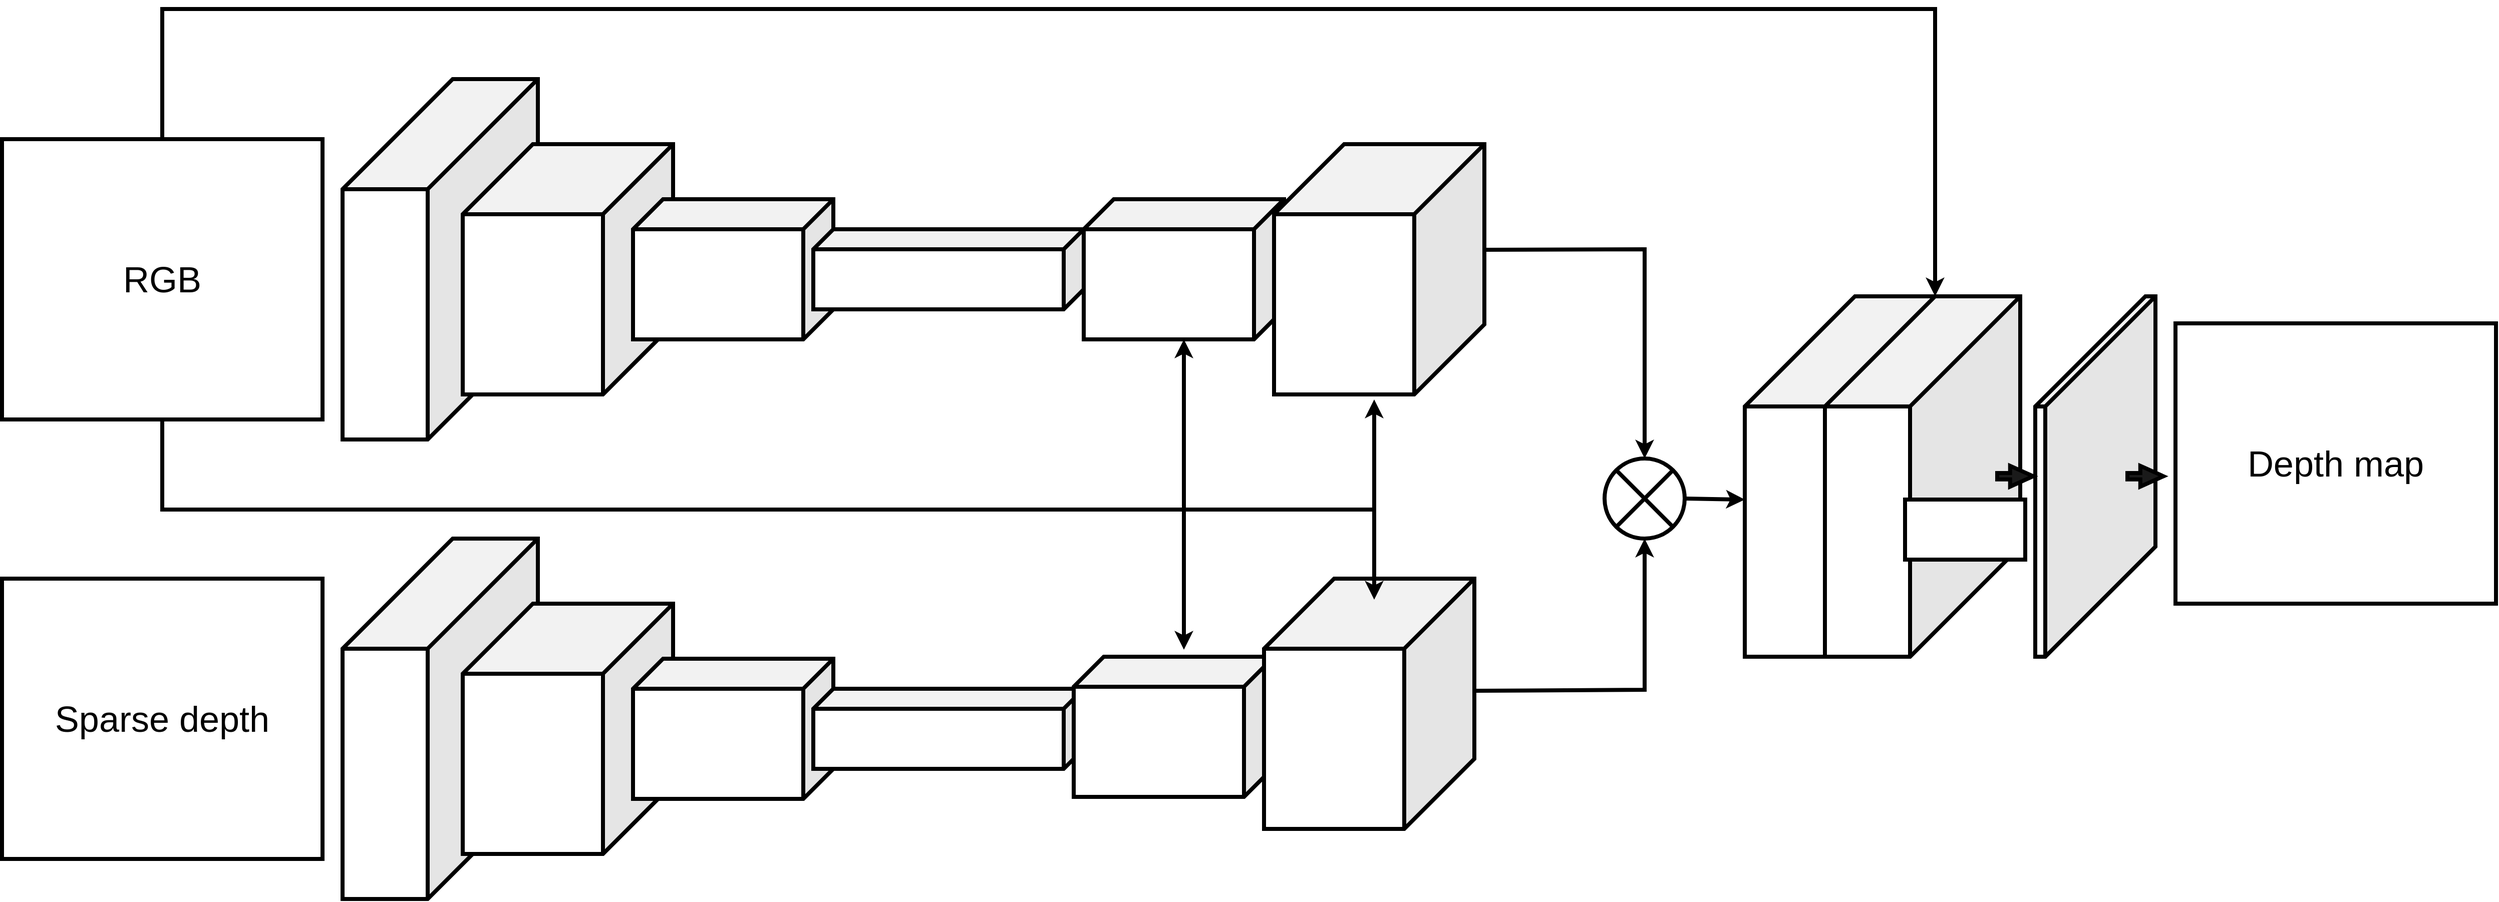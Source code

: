 <mxfile version="20.2.7" type="github">
  <diagram id="5IDlUGYyohNfTfSFobP5" name="Page-1">
    <mxGraphModel dx="5590" dy="4137" grid="1" gridSize="10" guides="1" tooltips="1" connect="1" arrows="1" fold="1" page="1" pageScale="1" pageWidth="850" pageHeight="1100" math="0" shadow="0">
      <root>
        <mxCell id="0" />
        <mxCell id="1" parent="0" />
        <mxCell id="Tnp5j_zreBsuiRlwEQ2I-4" value="" style="shape=cube;whiteSpace=wrap;html=1;boundedLbl=1;backgroundOutline=1;darkOpacity=0.05;darkOpacity2=0.1;flipH=1;size=110;strokeWidth=4;" parent="1" vertex="1">
          <mxGeometry x="-200" y="70" width="195" height="360" as="geometry" />
        </mxCell>
        <mxCell id="Tnp5j_zreBsuiRlwEQ2I-5" value="" style="shape=cube;whiteSpace=wrap;html=1;boundedLbl=1;backgroundOutline=1;darkOpacity=0.05;darkOpacity2=0.1;flipH=1;size=70;strokeWidth=4;" parent="1" vertex="1">
          <mxGeometry x="-80" y="135" width="210" height="250" as="geometry" />
        </mxCell>
        <mxCell id="Tnp5j_zreBsuiRlwEQ2I-6" value="" style="shape=cube;whiteSpace=wrap;html=1;boundedLbl=1;backgroundOutline=1;darkOpacity=0.05;darkOpacity2=0.1;flipH=1;size=30;strokeWidth=4;" parent="1" vertex="1">
          <mxGeometry x="90" y="190" width="200" height="140" as="geometry" />
        </mxCell>
        <mxCell id="Tnp5j_zreBsuiRlwEQ2I-7" value="" style="shape=cube;whiteSpace=wrap;html=1;boundedLbl=1;backgroundOutline=1;darkOpacity=0.05;darkOpacity2=0.1;flipH=1;size=20;strokeWidth=4;" parent="1" vertex="1">
          <mxGeometry x="270" y="220" width="270" height="80" as="geometry" />
        </mxCell>
        <mxCell id="Tnp5j_zreBsuiRlwEQ2I-8" value="&lt;div style=&quot;font-size: 36px;&quot;&gt;RGB&lt;/div&gt;" style="rounded=0;whiteSpace=wrap;html=1;strokeWidth=4;" parent="1" vertex="1">
          <mxGeometry x="-540" y="130" width="320" height="280" as="geometry" />
        </mxCell>
        <mxCell id="Tnp5j_zreBsuiRlwEQ2I-9" value="&lt;div style=&quot;font-size: 36px;&quot;&gt;Sparse depth&lt;br&gt;&lt;/div&gt;" style="rounded=0;whiteSpace=wrap;html=1;strokeWidth=4;" parent="1" vertex="1">
          <mxGeometry x="-540" y="569" width="320" height="280" as="geometry" />
        </mxCell>
        <mxCell id="Tnp5j_zreBsuiRlwEQ2I-14" value="" style="endArrow=classic;html=1;rounded=0;fontSize=36;exitX=0.5;exitY=1;exitDx=0;exitDy=0;strokeWidth=4;" parent="1" edge="1" source="Tnp5j_zreBsuiRlwEQ2I-8">
          <mxGeometry width="50" height="50" relative="1" as="geometry">
            <mxPoint x="-160" y="410" as="sourcePoint" />
            <mxPoint x="640" y="330" as="targetPoint" />
            <Array as="points">
              <mxPoint x="-380" y="500" />
              <mxPoint x="640" y="500" />
            </Array>
          </mxGeometry>
        </mxCell>
        <mxCell id="4HbEB0ETnqdtKnhR5-6b-3" value="" style="endArrow=classic;html=1;rounded=0;fontSize=36;strokeWidth=4;" edge="1" parent="1">
          <mxGeometry width="50" height="50" relative="1" as="geometry">
            <mxPoint x="630" y="500" as="sourcePoint" />
            <mxPoint x="830" y="390" as="targetPoint" />
            <Array as="points">
              <mxPoint x="830" y="500" />
            </Array>
          </mxGeometry>
        </mxCell>
        <mxCell id="4HbEB0ETnqdtKnhR5-6b-11" value="" style="shape=cube;whiteSpace=wrap;html=1;boundedLbl=1;backgroundOutline=1;darkOpacity=0.05;darkOpacity2=0.1;flipH=1;size=30;flipV=0;direction=east;strokeWidth=4;" vertex="1" parent="1">
          <mxGeometry x="540" y="190" width="200" height="140" as="geometry" />
        </mxCell>
        <mxCell id="4HbEB0ETnqdtKnhR5-6b-13" value="" style="shape=cube;whiteSpace=wrap;html=1;boundedLbl=1;backgroundOutline=1;darkOpacity=0.05;darkOpacity2=0.1;flipH=1;size=70;flipV=0;direction=east;strokeWidth=4;" vertex="1" parent="1">
          <mxGeometry x="730" y="135" width="210" height="250" as="geometry" />
        </mxCell>
        <mxCell id="4HbEB0ETnqdtKnhR5-6b-14" value="" style="shape=cube;whiteSpace=wrap;html=1;boundedLbl=1;backgroundOutline=1;darkOpacity=0.05;darkOpacity2=0.1;flipH=1;size=110;strokeWidth=4;" vertex="1" parent="1">
          <mxGeometry x="1200" y="287" width="195" height="360" as="geometry" />
        </mxCell>
        <mxCell id="4HbEB0ETnqdtKnhR5-6b-16" value="&lt;div style=&quot;font-size: 36px;&quot;&gt;Depth map&lt;br&gt;&lt;/div&gt;" style="rounded=0;whiteSpace=wrap;html=1;strokeWidth=4;" vertex="1" parent="1">
          <mxGeometry x="1630" y="314" width="320" height="280" as="geometry" />
        </mxCell>
        <mxCell id="4HbEB0ETnqdtKnhR5-6b-17" value="" style="shape=cube;whiteSpace=wrap;html=1;boundedLbl=1;backgroundOutline=1;darkOpacity=0.05;darkOpacity2=0.1;flipH=1;size=110;strokeWidth=4;" vertex="1" parent="1">
          <mxGeometry x="-200" y="529" width="195" height="360" as="geometry" />
        </mxCell>
        <mxCell id="4HbEB0ETnqdtKnhR5-6b-18" value="" style="shape=cube;whiteSpace=wrap;html=1;boundedLbl=1;backgroundOutline=1;darkOpacity=0.05;darkOpacity2=0.1;flipH=1;size=70;strokeWidth=4;" vertex="1" parent="1">
          <mxGeometry x="-80" y="594" width="210" height="250" as="geometry" />
        </mxCell>
        <mxCell id="4HbEB0ETnqdtKnhR5-6b-19" value="" style="shape=cube;whiteSpace=wrap;html=1;boundedLbl=1;backgroundOutline=1;darkOpacity=0.05;darkOpacity2=0.1;flipH=1;size=30;strokeWidth=4;" vertex="1" parent="1">
          <mxGeometry x="90" y="649" width="200" height="140" as="geometry" />
        </mxCell>
        <mxCell id="4HbEB0ETnqdtKnhR5-6b-20" value="" style="shape=cube;whiteSpace=wrap;html=1;boundedLbl=1;backgroundOutline=1;darkOpacity=0.05;darkOpacity2=0.1;flipH=1;size=20;strokeWidth=4;" vertex="1" parent="1">
          <mxGeometry x="270" y="679" width="270" height="80" as="geometry" />
        </mxCell>
        <mxCell id="4HbEB0ETnqdtKnhR5-6b-22" value="" style="shape=cube;whiteSpace=wrap;html=1;boundedLbl=1;backgroundOutline=1;darkOpacity=0.05;darkOpacity2=0.1;flipH=1;size=30;flipV=0;direction=east;strokeWidth=4;" vertex="1" parent="1">
          <mxGeometry x="530" y="647" width="200" height="140" as="geometry" />
        </mxCell>
        <mxCell id="4HbEB0ETnqdtKnhR5-6b-23" value="" style="shape=cube;whiteSpace=wrap;html=1;boundedLbl=1;backgroundOutline=1;darkOpacity=0.05;darkOpacity2=0.1;flipH=1;size=70;flipV=0;direction=east;strokeWidth=4;" vertex="1" parent="1">
          <mxGeometry x="720" y="569" width="210" height="250" as="geometry" />
        </mxCell>
        <mxCell id="4HbEB0ETnqdtKnhR5-6b-24" value="" style="shape=cube;whiteSpace=wrap;html=1;boundedLbl=1;backgroundOutline=1;darkOpacity=0.05;darkOpacity2=0.1;flipH=1;size=110;strokeWidth=4;" vertex="1" parent="1">
          <mxGeometry x="1280" y="287" width="195" height="360" as="geometry" />
        </mxCell>
        <mxCell id="4HbEB0ETnqdtKnhR5-6b-26" value="" style="endArrow=classic;html=1;rounded=0;fontSize=36;strokeWidth=4;" edge="1" parent="1">
          <mxGeometry width="50" height="50" relative="1" as="geometry">
            <mxPoint x="640" y="500" as="sourcePoint" />
            <mxPoint x="640" y="640" as="targetPoint" />
          </mxGeometry>
        </mxCell>
        <mxCell id="4HbEB0ETnqdtKnhR5-6b-28" value="" style="endArrow=classic;html=1;rounded=0;fontSize=36;strokeWidth=4;" edge="1" parent="1">
          <mxGeometry width="50" height="50" relative="1" as="geometry">
            <mxPoint x="830.0" y="500" as="sourcePoint" />
            <mxPoint x="830" y="590" as="targetPoint" />
          </mxGeometry>
        </mxCell>
        <mxCell id="4HbEB0ETnqdtKnhR5-6b-29" value="" style="shape=cube;whiteSpace=wrap;html=1;boundedLbl=1;backgroundOutline=1;darkOpacity=0.05;darkOpacity2=0.1;flipH=1;size=110;strokeWidth=4;" vertex="1" parent="1">
          <mxGeometry x="1490" y="287" width="120" height="360" as="geometry" />
        </mxCell>
        <mxCell id="4HbEB0ETnqdtKnhR5-6b-32" value="" style="shape=sumEllipse;perimeter=ellipsePerimeter;whiteSpace=wrap;html=1;backgroundOutline=1;fontSize=36;strokeWidth=4;" vertex="1" parent="1">
          <mxGeometry x="1060" y="449" width="80" height="80" as="geometry" />
        </mxCell>
        <mxCell id="4HbEB0ETnqdtKnhR5-6b-34" value="" style="endArrow=classic;html=1;rounded=0;fontSize=36;exitX=0.5;exitY=0;exitDx=0;exitDy=0;entryX=0;entryY=0;entryDx=85;entryDy=0;entryPerimeter=0;strokeWidth=4;" edge="1" parent="1" source="Tnp5j_zreBsuiRlwEQ2I-8" target="4HbEB0ETnqdtKnhR5-6b-24">
          <mxGeometry width="50" height="50" relative="1" as="geometry">
            <mxPoint x="700" y="880" as="sourcePoint" />
            <mxPoint x="750" y="830" as="targetPoint" />
            <Array as="points">
              <mxPoint x="-380" />
              <mxPoint x="1390" />
            </Array>
          </mxGeometry>
        </mxCell>
        <mxCell id="4HbEB0ETnqdtKnhR5-6b-35" value="" style="endArrow=classic;html=1;rounded=0;fontSize=36;entryX=0.5;entryY=1;entryDx=0;entryDy=0;exitX=-0.005;exitY=0.448;exitDx=0;exitDy=0;exitPerimeter=0;strokeWidth=4;" edge="1" parent="1" source="4HbEB0ETnqdtKnhR5-6b-23" target="4HbEB0ETnqdtKnhR5-6b-32">
          <mxGeometry width="50" height="50" relative="1" as="geometry">
            <mxPoint x="1150" y="800" as="sourcePoint" />
            <mxPoint x="750" y="890" as="targetPoint" />
            <Array as="points">
              <mxPoint x="1100" y="680" />
            </Array>
          </mxGeometry>
        </mxCell>
        <mxCell id="4HbEB0ETnqdtKnhR5-6b-36" value="" style="endArrow=classic;html=1;rounded=0;fontSize=36;entryX=0.5;entryY=0;entryDx=0;entryDy=0;exitX=0;exitY=0.422;exitDx=0;exitDy=0;exitPerimeter=0;strokeWidth=4;" edge="1" parent="1" source="4HbEB0ETnqdtKnhR5-6b-13" target="4HbEB0ETnqdtKnhR5-6b-32">
          <mxGeometry width="50" height="50" relative="1" as="geometry">
            <mxPoint x="940.0" y="669" as="sourcePoint" />
            <mxPoint x="1110" y="539" as="targetPoint" />
            <Array as="points">
              <mxPoint x="1100" y="240" />
            </Array>
          </mxGeometry>
        </mxCell>
        <mxCell id="4HbEB0ETnqdtKnhR5-6b-38" value="" style="endArrow=classic;html=1;rounded=0;fontSize=36;exitX=1;exitY=0.5;exitDx=0;exitDy=0;entryX=1;entryY=0.564;entryDx=0;entryDy=0;entryPerimeter=0;strokeWidth=4;" edge="1" parent="1" source="4HbEB0ETnqdtKnhR5-6b-32" target="4HbEB0ETnqdtKnhR5-6b-14">
          <mxGeometry width="50" height="50" relative="1" as="geometry">
            <mxPoint x="1150" y="330" as="sourcePoint" />
            <mxPoint x="1200" y="280" as="targetPoint" />
          </mxGeometry>
        </mxCell>
        <mxCell id="4HbEB0ETnqdtKnhR5-6b-42" value="" style="shape=flexArrow;endArrow=classic;html=1;rounded=0;fontSize=36;endWidth=10.47;endSize=6.373;width=3.356;fillColor=#1A1A1A;strokeWidth=4;" edge="1" parent="1">
          <mxGeometry width="50" height="50" relative="1" as="geometry">
            <mxPoint x="1450" y="466.71" as="sourcePoint" />
            <mxPoint x="1490" y="466.71" as="targetPoint" />
          </mxGeometry>
        </mxCell>
        <mxCell id="4HbEB0ETnqdtKnhR5-6b-43" value="" style="shape=flexArrow;endArrow=classic;html=1;rounded=0;fontSize=36;endWidth=10.47;endSize=6.373;width=3.356;fillColor=#1A1A1A;strokeWidth=4;" edge="1" parent="1">
          <mxGeometry width="50" height="50" relative="1" as="geometry">
            <mxPoint x="1580" y="466.72" as="sourcePoint" />
            <mxPoint x="1620" y="466.72" as="targetPoint" />
          </mxGeometry>
        </mxCell>
        <mxCell id="4HbEB0ETnqdtKnhR5-6b-44" value="" style="rounded=1;whiteSpace=wrap;html=1;fontSize=36;strokeWidth=4;" vertex="1" parent="1">
          <mxGeometry x="1360" y="490" width="120" height="60" as="geometry" />
        </mxCell>
        <mxCell id="4HbEB0ETnqdtKnhR5-6b-45" value="" style="rounded=0;whiteSpace=wrap;html=1;fontSize=36;strokeWidth=4;" vertex="1" parent="1">
          <mxGeometry x="1360" y="490" width="120" height="60" as="geometry" />
        </mxCell>
        <mxCell id="4HbEB0ETnqdtKnhR5-6b-46" value="" style="rounded=0;whiteSpace=wrap;html=1;fontSize=36;strokeWidth=4;" vertex="1" parent="1">
          <mxGeometry x="1360" y="490" width="120" height="60" as="geometry" />
        </mxCell>
      </root>
    </mxGraphModel>
  </diagram>
</mxfile>
